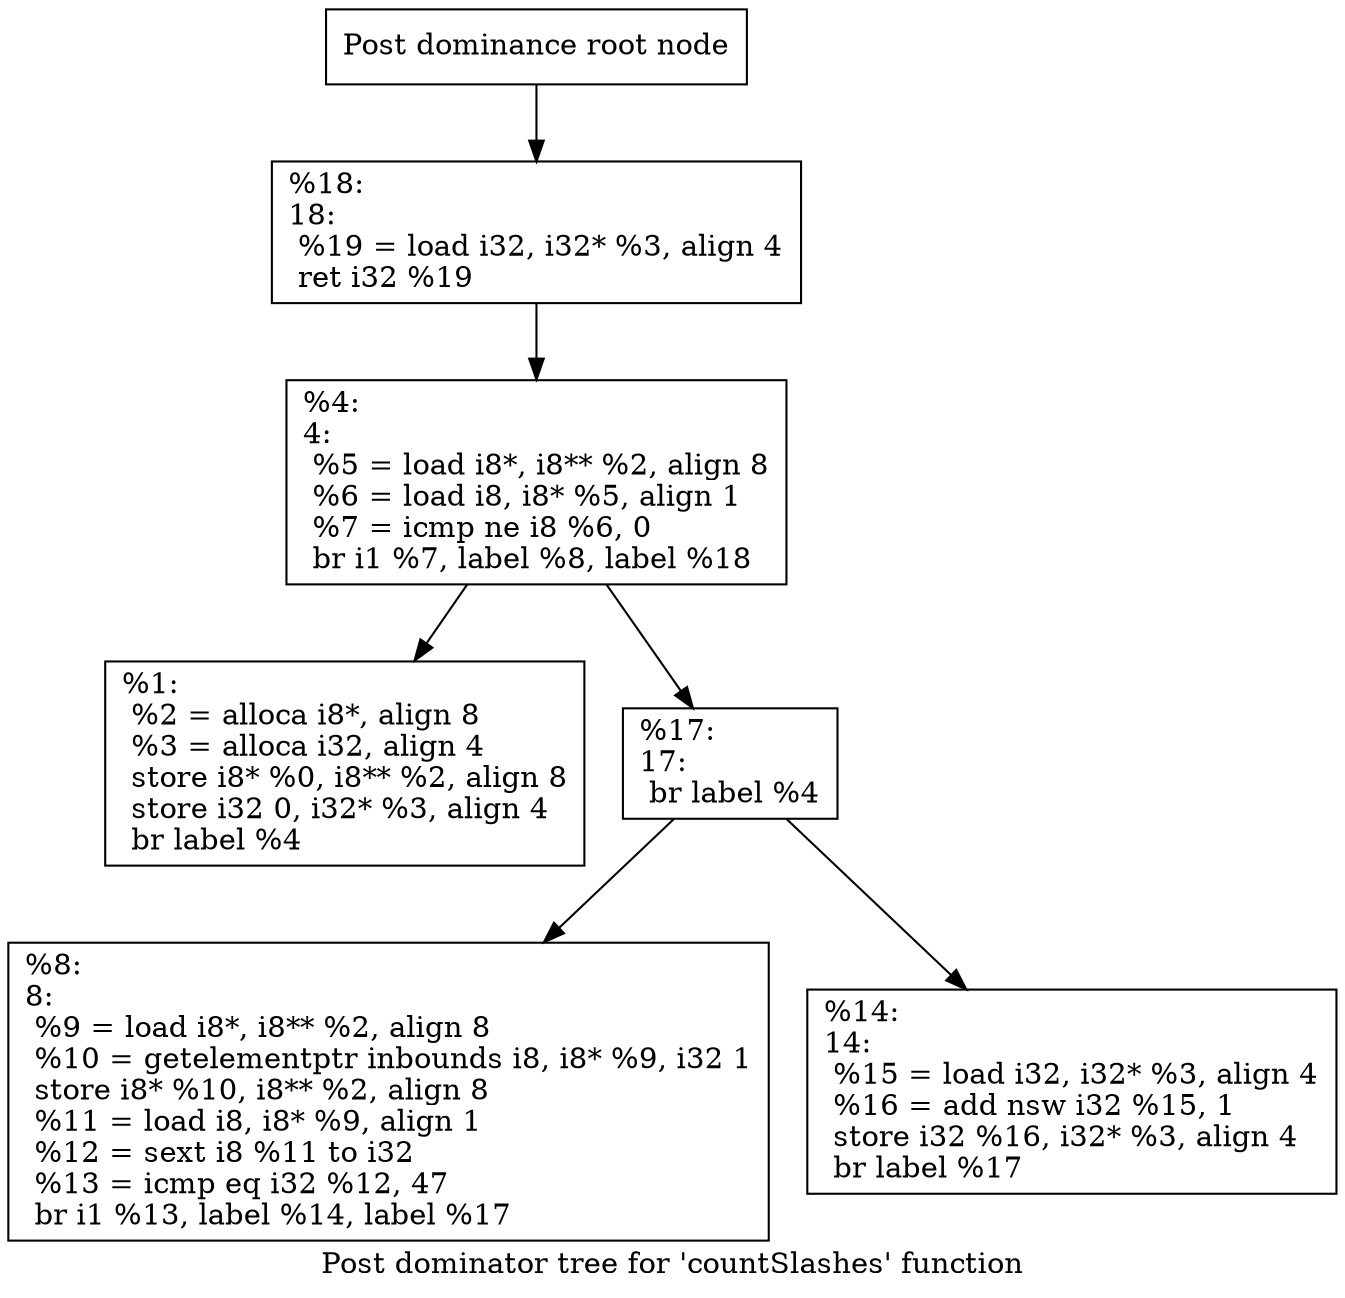 digraph "Post dominator tree for 'countSlashes' function" {
	label="Post dominator tree for 'countSlashes' function";

	Node0x170df70 [shape=record,label="{Post dominance root node}"];
	Node0x170df70 -> Node0x1701e90;
	Node0x1701e90 [shape=record,label="{%18:\l18:                                               \l  %19 = load i32, i32* %3, align 4\l  ret i32 %19\l}"];
	Node0x1701e90 -> Node0x172bc70;
	Node0x172bc70 [shape=record,label="{%4:\l4:                                                \l  %5 = load i8*, i8** %2, align 8\l  %6 = load i8, i8* %5, align 1\l  %7 = icmp ne i8 %6, 0\l  br i1 %7, label %8, label %18\l}"];
	Node0x172bc70 -> Node0x169df70;
	Node0x172bc70 -> Node0x169ebb0;
	Node0x169df70 [shape=record,label="{%1:\l  %2 = alloca i8*, align 8\l  %3 = alloca i32, align 4\l  store i8* %0, i8** %2, align 8\l  store i32 0, i32* %3, align 4\l  br label %4\l}"];
	Node0x169ebb0 [shape=record,label="{%17:\l17:                                               \l  br label %4\l}"];
	Node0x169ebb0 -> Node0x16ca450;
	Node0x169ebb0 -> Node0x1706030;
	Node0x16ca450 [shape=record,label="{%8:\l8:                                                \l  %9 = load i8*, i8** %2, align 8\l  %10 = getelementptr inbounds i8, i8* %9, i32 1\l  store i8* %10, i8** %2, align 8\l  %11 = load i8, i8* %9, align 1\l  %12 = sext i8 %11 to i32\l  %13 = icmp eq i32 %12, 47\l  br i1 %13, label %14, label %17\l}"];
	Node0x1706030 [shape=record,label="{%14:\l14:                                               \l  %15 = load i32, i32* %3, align 4\l  %16 = add nsw i32 %15, 1\l  store i32 %16, i32* %3, align 4\l  br label %17\l}"];
}
